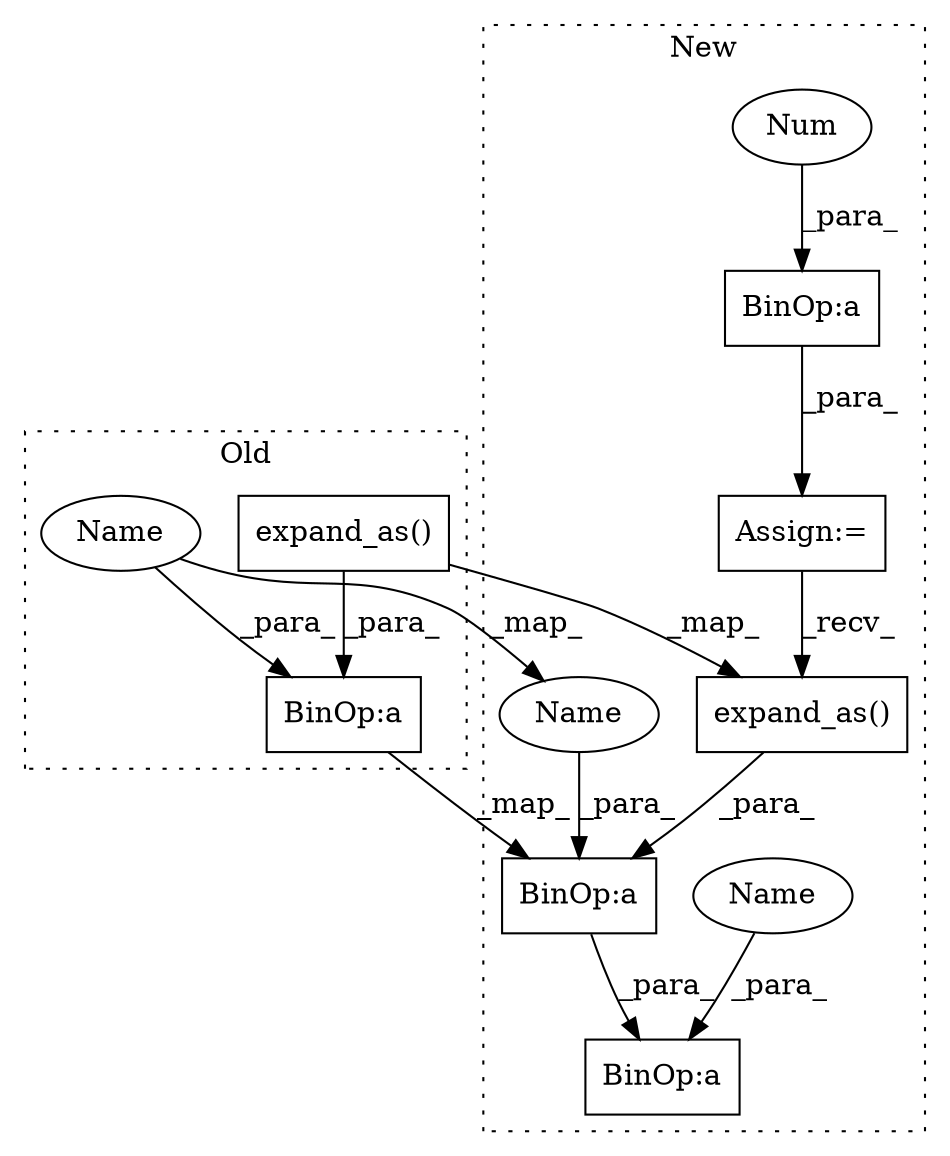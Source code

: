 digraph G {
subgraph cluster0 {
1 [label="expand_as()" a="75" s="2789,2802" l="12,1" shape="box"];
4 [label="BinOp:a" a="82" s="2786" l="3" shape="box"];
9 [label="Name" a="87" s="2785" l="1" shape="ellipse"];
label = "Old";
style="dotted";
}
subgraph cluster1 {
2 [label="expand_as()" a="75" s="2861,2874" l="12,1" shape="box"];
3 [label="BinOp:a" a="82" s="2858" l="3" shape="box"];
5 [label="BinOp:a" a="82" s="2854" l="3" shape="box"];
6 [label="BinOp:a" a="82" s="2832" l="3" shape="box"];
7 [label="Num" a="76" s="2835" l="3" shape="ellipse"];
8 [label="Assign:=" a="68" s="2828" l="3" shape="box"];
10 [label="Name" a="87" s="2853" l="1" shape="ellipse"];
11 [label="Name" a="87" s="2857" l="1" shape="ellipse"];
label = "New";
style="dotted";
}
1 -> 2 [label="_map_"];
1 -> 4 [label="_para_"];
2 -> 3 [label="_para_"];
3 -> 5 [label="_para_"];
4 -> 3 [label="_map_"];
6 -> 8 [label="_para_"];
7 -> 6 [label="_para_"];
8 -> 2 [label="_recv_"];
9 -> 11 [label="_map_"];
9 -> 4 [label="_para_"];
10 -> 5 [label="_para_"];
11 -> 3 [label="_para_"];
}
